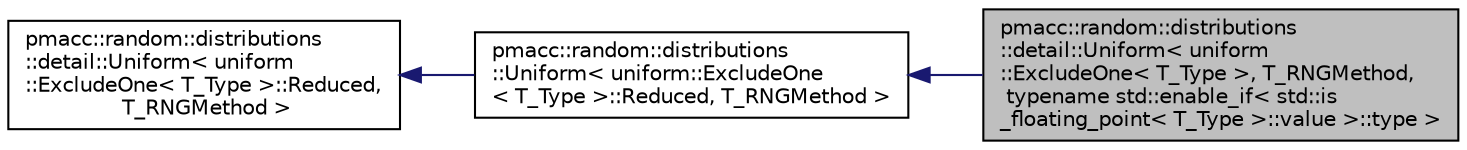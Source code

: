 digraph "pmacc::random::distributions::detail::Uniform&lt; uniform::ExcludeOne&lt; T_Type &gt;, T_RNGMethod, typename std::enable_if&lt; std::is_floating_point&lt; T_Type &gt;::value &gt;::type &gt;"
{
 // LATEX_PDF_SIZE
  edge [fontname="Helvetica",fontsize="10",labelfontname="Helvetica",labelfontsize="10"];
  node [fontname="Helvetica",fontsize="10",shape=record];
  rankdir="LR";
  Node1 [label="pmacc::random::distributions\l::detail::Uniform\< uniform\l::ExcludeOne\< T_Type \>, T_RNGMethod,\l typename std::enable_if\< std::is\l_floating_point\< T_Type \>::value \>::type \>",height=0.2,width=0.4,color="black", fillcolor="grey75", style="filled", fontcolor="black",tooltip="Returns a random floating point value uniformly distributed in [0,1)"];
  Node2 -> Node1 [dir="back",color="midnightblue",fontsize="10",style="solid",fontname="Helvetica"];
  Node2 [label="pmacc::random::distributions\l::Uniform\< uniform::ExcludeOne\l\< T_Type \>::Reduced, T_RNGMethod \>",height=0.2,width=0.4,color="black", fillcolor="white", style="filled",URL="$structpmacc_1_1random_1_1distributions_1_1_uniform.html",tooltip=" "];
  Node3 -> Node2 [dir="back",color="midnightblue",fontsize="10",style="solid",fontname="Helvetica"];
  Node3 [label="pmacc::random::distributions\l::detail::Uniform\< uniform\l::ExcludeOne\< T_Type \>::Reduced,\l T_RNGMethod \>",height=0.2,width=0.4,color="black", fillcolor="white", style="filled",URL="$classpmacc_1_1random_1_1distributions_1_1detail_1_1_uniform.html",tooltip=" "];
}
